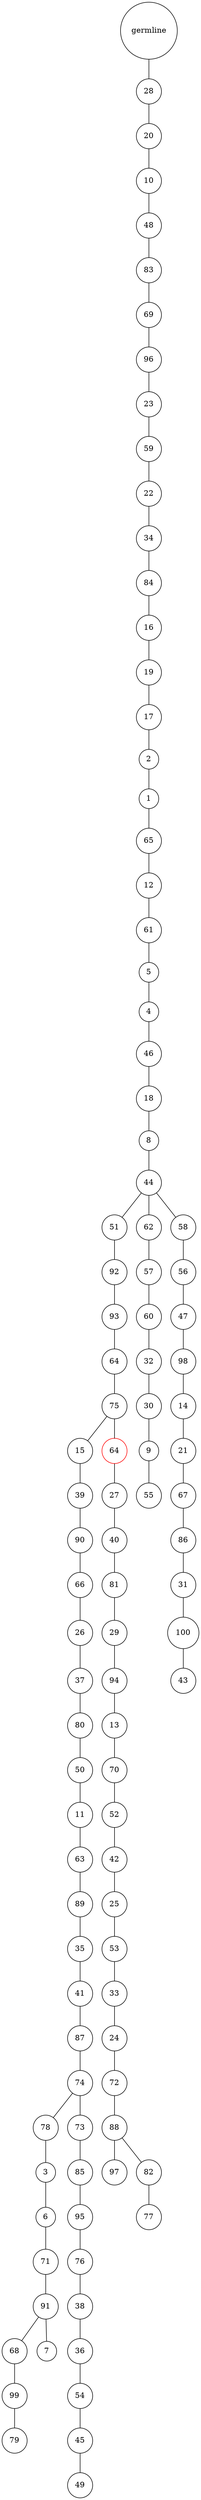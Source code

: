 graph {
	rankdir=UD;
	splines=line;
	node [shape=circle]
	"0x7fdd7083a2e0" [label="germline"];
	"0x7fdd7083a310" [label="28"];
	"0x7fdd7083a2e0" -- "0x7fdd7083a310" ;
	"0x7fdd7083a340" [label="20"];
	"0x7fdd7083a310" -- "0x7fdd7083a340" ;
	"0x7fdd7083a370" [label="10"];
	"0x7fdd7083a340" -- "0x7fdd7083a370" ;
	"0x7fdd7083a3a0" [label="48"];
	"0x7fdd7083a370" -- "0x7fdd7083a3a0" ;
	"0x7fdd7083a3d0" [label="83"];
	"0x7fdd7083a3a0" -- "0x7fdd7083a3d0" ;
	"0x7fdd7083a400" [label="69"];
	"0x7fdd7083a3d0" -- "0x7fdd7083a400" ;
	"0x7fdd7083a430" [label="96"];
	"0x7fdd7083a400" -- "0x7fdd7083a430" ;
	"0x7fdd7083a460" [label="23"];
	"0x7fdd7083a430" -- "0x7fdd7083a460" ;
	"0x7fdd7083a490" [label="59"];
	"0x7fdd7083a460" -- "0x7fdd7083a490" ;
	"0x7fdd7083a4c0" [label="22"];
	"0x7fdd7083a490" -- "0x7fdd7083a4c0" ;
	"0x7fdd7083a4f0" [label="34"];
	"0x7fdd7083a4c0" -- "0x7fdd7083a4f0" ;
	"0x7fdd7083a520" [label="84"];
	"0x7fdd7083a4f0" -- "0x7fdd7083a520" ;
	"0x7fdd7083a550" [label="16"];
	"0x7fdd7083a520" -- "0x7fdd7083a550" ;
	"0x7fdd7083a580" [label="19"];
	"0x7fdd7083a550" -- "0x7fdd7083a580" ;
	"0x7fdd7083a5b0" [label="17"];
	"0x7fdd7083a580" -- "0x7fdd7083a5b0" ;
	"0x7fdd7083a5e0" [label="2"];
	"0x7fdd7083a5b0" -- "0x7fdd7083a5e0" ;
	"0x7fdd7083a610" [label="1"];
	"0x7fdd7083a5e0" -- "0x7fdd7083a610" ;
	"0x7fdd7083a640" [label="65"];
	"0x7fdd7083a610" -- "0x7fdd7083a640" ;
	"0x7fdd7083a670" [label="12"];
	"0x7fdd7083a640" -- "0x7fdd7083a670" ;
	"0x7fdd7083a6a0" [label="61"];
	"0x7fdd7083a670" -- "0x7fdd7083a6a0" ;
	"0x7fdd7083a6d0" [label="5"];
	"0x7fdd7083a6a0" -- "0x7fdd7083a6d0" ;
	"0x7fdd7083a700" [label="4"];
	"0x7fdd7083a6d0" -- "0x7fdd7083a700" ;
	"0x7fdd7083a730" [label="46"];
	"0x7fdd7083a700" -- "0x7fdd7083a730" ;
	"0x7fdd7083a760" [label="18"];
	"0x7fdd7083a730" -- "0x7fdd7083a760" ;
	"0x7fdd7083a790" [label="8"];
	"0x7fdd7083a760" -- "0x7fdd7083a790" ;
	"0x7fdd7083a7c0" [label="44"];
	"0x7fdd7083a790" -- "0x7fdd7083a7c0" ;
	"0x7fdd7083a7f0" [label="51"];
	"0x7fdd7083a7c0" -- "0x7fdd7083a7f0" ;
	"0x7fdd7083a820" [label="92"];
	"0x7fdd7083a7f0" -- "0x7fdd7083a820" ;
	"0x7fdd7083a850" [label="93"];
	"0x7fdd7083a820" -- "0x7fdd7083a850" ;
	"0x7fdd7083a880" [label="64"];
	"0x7fdd7083a850" -- "0x7fdd7083a880" ;
	"0x7fdd7083a8b0" [label="75"];
	"0x7fdd7083a880" -- "0x7fdd7083a8b0" ;
	"0x7fdd7083a8e0" [label="15"];
	"0x7fdd7083a8b0" -- "0x7fdd7083a8e0" ;
	"0x7fdd7083a910" [label="39"];
	"0x7fdd7083a8e0" -- "0x7fdd7083a910" ;
	"0x7fdd7083a940" [label="90"];
	"0x7fdd7083a910" -- "0x7fdd7083a940" ;
	"0x7fdd7083a970" [label="66"];
	"0x7fdd7083a940" -- "0x7fdd7083a970" ;
	"0x7fdd7083a9a0" [label="26"];
	"0x7fdd7083a970" -- "0x7fdd7083a9a0" ;
	"0x7fdd7083a9d0" [label="37"];
	"0x7fdd7083a9a0" -- "0x7fdd7083a9d0" ;
	"0x7fdd7083aa00" [label="80"];
	"0x7fdd7083a9d0" -- "0x7fdd7083aa00" ;
	"0x7fdd7083aa30" [label="50"];
	"0x7fdd7083aa00" -- "0x7fdd7083aa30" ;
	"0x7fdd7083aa60" [label="11"];
	"0x7fdd7083aa30" -- "0x7fdd7083aa60" ;
	"0x7fdd7083aa90" [label="63"];
	"0x7fdd7083aa60" -- "0x7fdd7083aa90" ;
	"0x7fdd7083aac0" [label="89"];
	"0x7fdd7083aa90" -- "0x7fdd7083aac0" ;
	"0x7fdd7083aaf0" [label="35"];
	"0x7fdd7083aac0" -- "0x7fdd7083aaf0" ;
	"0x7fdd7083ab20" [label="41"];
	"0x7fdd7083aaf0" -- "0x7fdd7083ab20" ;
	"0x7fdd7083ab50" [label="87"];
	"0x7fdd7083ab20" -- "0x7fdd7083ab50" ;
	"0x7fdd7083ab80" [label="74"];
	"0x7fdd7083ab50" -- "0x7fdd7083ab80" ;
	"0x7fdd7083abb0" [label="78"];
	"0x7fdd7083ab80" -- "0x7fdd7083abb0" ;
	"0x7fdd7083abe0" [label="3"];
	"0x7fdd7083abb0" -- "0x7fdd7083abe0" ;
	"0x7fdd7083ac10" [label="6"];
	"0x7fdd7083abe0" -- "0x7fdd7083ac10" ;
	"0x7fdd7083ac40" [label="71"];
	"0x7fdd7083ac10" -- "0x7fdd7083ac40" ;
	"0x7fdd7083ac70" [label="91"];
	"0x7fdd7083ac40" -- "0x7fdd7083ac70" ;
	"0x7fdd7083aca0" [label="68"];
	"0x7fdd7083ac70" -- "0x7fdd7083aca0" ;
	"0x7fdd7083acd0" [label="99"];
	"0x7fdd7083aca0" -- "0x7fdd7083acd0" ;
	"0x7fdd7083ad00" [label="79"];
	"0x7fdd7083acd0" -- "0x7fdd7083ad00" ;
	"0x7fdd7083ad30" [label="7"];
	"0x7fdd7083ac70" -- "0x7fdd7083ad30" ;
	"0x7fdd7083ad60" [label="73"];
	"0x7fdd7083ab80" -- "0x7fdd7083ad60" ;
	"0x7fdd7083ad90" [label="85"];
	"0x7fdd7083ad60" -- "0x7fdd7083ad90" ;
	"0x7fdd7083adc0" [label="95"];
	"0x7fdd7083ad90" -- "0x7fdd7083adc0" ;
	"0x7fdd7083adf0" [label="76"];
	"0x7fdd7083adc0" -- "0x7fdd7083adf0" ;
	"0x7fdd7083ae20" [label="38"];
	"0x7fdd7083adf0" -- "0x7fdd7083ae20" ;
	"0x7fdd7083ae50" [label="36"];
	"0x7fdd7083ae20" -- "0x7fdd7083ae50" ;
	"0x7fdd7083ae80" [label="54"];
	"0x7fdd7083ae50" -- "0x7fdd7083ae80" ;
	"0x7fdd7083aeb0" [label="45"];
	"0x7fdd7083ae80" -- "0x7fdd7083aeb0" ;
	"0x7fdd7083aee0" [label="49"];
	"0x7fdd7083aeb0" -- "0x7fdd7083aee0" ;
	"0x7fdd7083af10" [label="64",color="red"];
	"0x7fdd7083a8b0" -- "0x7fdd7083af10" ;
	"0x7fdd7083af40" [label="27"];
	"0x7fdd7083af10" -- "0x7fdd7083af40" ;
	"0x7fdd7083af70" [label="40"];
	"0x7fdd7083af40" -- "0x7fdd7083af70" ;
	"0x7fdd7083afa0" [label="81"];
	"0x7fdd7083af70" -- "0x7fdd7083afa0" ;
	"0x7fdd7083afd0" [label="29"];
	"0x7fdd7083afa0" -- "0x7fdd7083afd0" ;
	"0x7fdd70840040" [label="94"];
	"0x7fdd7083afd0" -- "0x7fdd70840040" ;
	"0x7fdd70840070" [label="13"];
	"0x7fdd70840040" -- "0x7fdd70840070" ;
	"0x7fdd708400a0" [label="70"];
	"0x7fdd70840070" -- "0x7fdd708400a0" ;
	"0x7fdd708400d0" [label="52"];
	"0x7fdd708400a0" -- "0x7fdd708400d0" ;
	"0x7fdd70840100" [label="42"];
	"0x7fdd708400d0" -- "0x7fdd70840100" ;
	"0x7fdd70840130" [label="25"];
	"0x7fdd70840100" -- "0x7fdd70840130" ;
	"0x7fdd70840160" [label="53"];
	"0x7fdd70840130" -- "0x7fdd70840160" ;
	"0x7fdd70840190" [label="33"];
	"0x7fdd70840160" -- "0x7fdd70840190" ;
	"0x7fdd708401c0" [label="24"];
	"0x7fdd70840190" -- "0x7fdd708401c0" ;
	"0x7fdd708401f0" [label="72"];
	"0x7fdd708401c0" -- "0x7fdd708401f0" ;
	"0x7fdd70840220" [label="88"];
	"0x7fdd708401f0" -- "0x7fdd70840220" ;
	"0x7fdd70840250" [label="97"];
	"0x7fdd70840220" -- "0x7fdd70840250" ;
	"0x7fdd70840280" [label="82"];
	"0x7fdd70840220" -- "0x7fdd70840280" ;
	"0x7fdd708402b0" [label="77"];
	"0x7fdd70840280" -- "0x7fdd708402b0" ;
	"0x7fdd708402e0" [label="62"];
	"0x7fdd7083a7c0" -- "0x7fdd708402e0" ;
	"0x7fdd70840310" [label="57"];
	"0x7fdd708402e0" -- "0x7fdd70840310" ;
	"0x7fdd70840340" [label="60"];
	"0x7fdd70840310" -- "0x7fdd70840340" ;
	"0x7fdd70840370" [label="32"];
	"0x7fdd70840340" -- "0x7fdd70840370" ;
	"0x7fdd708403a0" [label="30"];
	"0x7fdd70840370" -- "0x7fdd708403a0" ;
	"0x7fdd708403d0" [label="9"];
	"0x7fdd708403a0" -- "0x7fdd708403d0" ;
	"0x7fdd70840400" [label="55"];
	"0x7fdd708403d0" -- "0x7fdd70840400" ;
	"0x7fdd70840430" [label="58"];
	"0x7fdd7083a7c0" -- "0x7fdd70840430" ;
	"0x7fdd70840460" [label="56"];
	"0x7fdd70840430" -- "0x7fdd70840460" ;
	"0x7fdd70840490" [label="47"];
	"0x7fdd70840460" -- "0x7fdd70840490" ;
	"0x7fdd708404c0" [label="98"];
	"0x7fdd70840490" -- "0x7fdd708404c0" ;
	"0x7fdd708404f0" [label="14"];
	"0x7fdd708404c0" -- "0x7fdd708404f0" ;
	"0x7fdd70840520" [label="21"];
	"0x7fdd708404f0" -- "0x7fdd70840520" ;
	"0x7fdd70840550" [label="67"];
	"0x7fdd70840520" -- "0x7fdd70840550" ;
	"0x7fdd70840580" [label="86"];
	"0x7fdd70840550" -- "0x7fdd70840580" ;
	"0x7fdd708405b0" [label="31"];
	"0x7fdd70840580" -- "0x7fdd708405b0" ;
	"0x7fdd708405e0" [label="100"];
	"0x7fdd708405b0" -- "0x7fdd708405e0" ;
	"0x7fdd70840610" [label="43"];
	"0x7fdd708405e0" -- "0x7fdd70840610" ;
}
